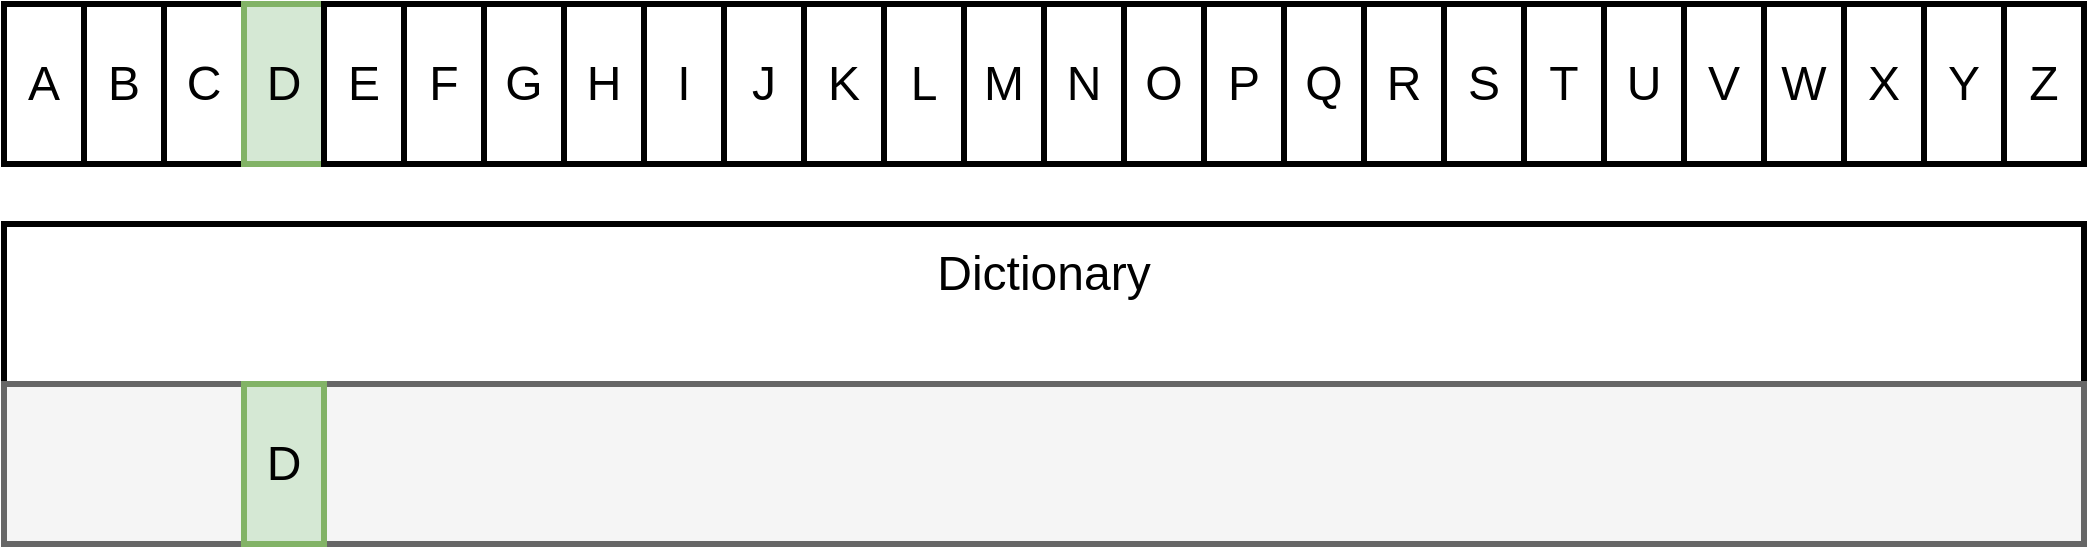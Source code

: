 <mxfile>
    <diagram id="objTApYHlBqCKos3M7rL" name="Page-1">
        <mxGraphModel dx="1024" dy="982" grid="1" gridSize="10" guides="1" tooltips="1" connect="1" arrows="1" fold="1" page="1" pageScale="1" pageWidth="1920" pageHeight="1200" math="0" shadow="0">
            <root>
                <mxCell id="0"/>
                <mxCell id="1" parent="0"/>
                <mxCell id="4" value="" style="rounded=0;whiteSpace=wrap;html=1;fillColor=#FFFFFF;strokeWidth=3;" parent="1" vertex="1">
                    <mxGeometry x="100" y="950" width="1040" height="160" as="geometry"/>
                </mxCell>
                <mxCell id="39" value="&lt;font style=&quot;font-size: 24px&quot;&gt;A&lt;/font&gt;" style="rounded=0;whiteSpace=wrap;html=1;fillColor=#FFFFFF;strokeWidth=3;" parent="1" vertex="1">
                    <mxGeometry x="100" y="840" width="40" height="80" as="geometry"/>
                </mxCell>
                <mxCell id="40" value="&lt;font style=&quot;font-size: 24px&quot;&gt;B&lt;/font&gt;" style="rounded=0;whiteSpace=wrap;html=1;fillColor=#FFFFFF;strokeWidth=3;" parent="1" vertex="1">
                    <mxGeometry x="140" y="840" width="40" height="80" as="geometry"/>
                </mxCell>
                <mxCell id="41" value="&lt;font style=&quot;font-size: 24px&quot;&gt;C&lt;/font&gt;" style="rounded=0;whiteSpace=wrap;html=1;strokeWidth=3;" parent="1" vertex="1">
                    <mxGeometry x="180" y="840" width="40" height="80" as="geometry"/>
                </mxCell>
                <mxCell id="42" value="&lt;font style=&quot;font-size: 24px&quot;&gt;D&lt;/font&gt;" style="rounded=0;whiteSpace=wrap;html=1;fillColor=#d5e8d4;strokeWidth=3;strokeColor=#82b366;" parent="1" vertex="1">
                    <mxGeometry x="220" y="840" width="40" height="80" as="geometry"/>
                </mxCell>
                <mxCell id="43" value="&lt;font style=&quot;font-size: 24px&quot;&gt;E&lt;/font&gt;" style="rounded=0;whiteSpace=wrap;html=1;fillColor=#FFFFFF;strokeWidth=3;" parent="1" vertex="1">
                    <mxGeometry x="260" y="840" width="40" height="80" as="geometry"/>
                </mxCell>
                <mxCell id="44" value="&lt;font style=&quot;font-size: 24px&quot;&gt;F&lt;/font&gt;" style="rounded=0;whiteSpace=wrap;html=1;strokeWidth=3;" parent="1" vertex="1">
                    <mxGeometry x="300" y="840" width="40" height="80" as="geometry"/>
                </mxCell>
                <mxCell id="45" value="&lt;font style=&quot;font-size: 24px&quot;&gt;G&lt;/font&gt;" style="rounded=0;whiteSpace=wrap;html=1;fillColor=#FFFFFF;strokeWidth=3;" parent="1" vertex="1">
                    <mxGeometry x="340" y="840" width="40" height="80" as="geometry"/>
                </mxCell>
                <mxCell id="46" value="&lt;font style=&quot;font-size: 24px&quot;&gt;H&lt;/font&gt;" style="rounded=0;whiteSpace=wrap;html=1;fillColor=#FFFFFF;strokeWidth=3;" parent="1" vertex="1">
                    <mxGeometry x="380" y="840" width="40" height="80" as="geometry"/>
                </mxCell>
                <mxCell id="47" value="&lt;font style=&quot;font-size: 24px&quot;&gt;I&lt;/font&gt;" style="rounded=0;whiteSpace=wrap;html=1;fillColor=#FFFFFF;strokeWidth=3;" parent="1" vertex="1">
                    <mxGeometry x="420" y="840" width="40" height="80" as="geometry"/>
                </mxCell>
                <mxCell id="48" value="&lt;font style=&quot;font-size: 24px&quot;&gt;J&lt;/font&gt;" style="rounded=0;whiteSpace=wrap;html=1;fillColor=#FFFFFF;strokeWidth=3;" parent="1" vertex="1">
                    <mxGeometry x="460" y="840" width="40" height="80" as="geometry"/>
                </mxCell>
                <mxCell id="49" value="&lt;font style=&quot;font-size: 24px&quot;&gt;K&lt;/font&gt;" style="rounded=0;whiteSpace=wrap;html=1;fillColor=#FFFFFF;strokeWidth=3;" parent="1" vertex="1">
                    <mxGeometry x="500" y="840" width="40" height="80" as="geometry"/>
                </mxCell>
                <mxCell id="50" value="&lt;font style=&quot;font-size: 24px&quot;&gt;L&lt;/font&gt;" style="rounded=0;whiteSpace=wrap;html=1;fillColor=#FFFFFF;strokeWidth=3;" parent="1" vertex="1">
                    <mxGeometry x="540" y="840" width="40" height="80" as="geometry"/>
                </mxCell>
                <mxCell id="51" value="&lt;font style=&quot;font-size: 24px&quot;&gt;M&lt;/font&gt;" style="rounded=0;whiteSpace=wrap;html=1;strokeWidth=3;" parent="1" vertex="1">
                    <mxGeometry x="580" y="840" width="40" height="80" as="geometry"/>
                </mxCell>
                <mxCell id="52" value="&lt;font style=&quot;font-size: 24px&quot;&gt;N&lt;/font&gt;" style="rounded=0;whiteSpace=wrap;html=1;fillColor=#FFFFFF;strokeWidth=3;" parent="1" vertex="1">
                    <mxGeometry x="620" y="840" width="40" height="80" as="geometry"/>
                </mxCell>
                <mxCell id="53" value="&lt;font style=&quot;font-size: 24px&quot;&gt;O&lt;/font&gt;" style="rounded=0;whiteSpace=wrap;html=1;fillColor=#FFFFFF;strokeWidth=3;" parent="1" vertex="1">
                    <mxGeometry x="660" y="840" width="40" height="80" as="geometry"/>
                </mxCell>
                <mxCell id="54" value="&lt;font style=&quot;font-size: 24px&quot;&gt;P&lt;/font&gt;" style="rounded=0;whiteSpace=wrap;html=1;fillColor=#FFFFFF;strokeWidth=3;" parent="1" vertex="1">
                    <mxGeometry x="700" y="840" width="40" height="80" as="geometry"/>
                </mxCell>
                <mxCell id="55" value="&lt;font style=&quot;font-size: 24px&quot;&gt;Q&lt;/font&gt;" style="rounded=0;whiteSpace=wrap;html=1;fillColor=#FFFFFF;strokeWidth=3;" parent="1" vertex="1">
                    <mxGeometry x="740" y="840" width="40" height="80" as="geometry"/>
                </mxCell>
                <mxCell id="56" value="&lt;font style=&quot;font-size: 24px&quot;&gt;R&lt;/font&gt;" style="rounded=0;whiteSpace=wrap;html=1;fillColor=#FFFFFF;strokeWidth=3;" parent="1" vertex="1">
                    <mxGeometry x="780" y="840" width="40" height="80" as="geometry"/>
                </mxCell>
                <mxCell id="57" value="&lt;font style=&quot;font-size: 24px&quot;&gt;S&lt;/font&gt;" style="rounded=0;whiteSpace=wrap;html=1;fillColor=#FFFFFF;strokeWidth=3;" parent="1" vertex="1">
                    <mxGeometry x="820" y="840" width="40" height="80" as="geometry"/>
                </mxCell>
                <mxCell id="58" value="&lt;font style=&quot;font-size: 24px&quot;&gt;T&lt;/font&gt;" style="rounded=0;whiteSpace=wrap;html=1;fillColor=#FFFFFF;strokeWidth=3;" parent="1" vertex="1">
                    <mxGeometry x="860" y="840" width="40" height="80" as="geometry"/>
                </mxCell>
                <mxCell id="59" value="&lt;font style=&quot;font-size: 24px&quot;&gt;U&lt;/font&gt;" style="rounded=0;whiteSpace=wrap;html=1;fillColor=#FFFFFF;strokeWidth=3;" parent="1" vertex="1">
                    <mxGeometry x="900" y="840" width="40" height="80" as="geometry"/>
                </mxCell>
                <mxCell id="60" value="&lt;font style=&quot;font-size: 24px&quot;&gt;V&lt;/font&gt;" style="rounded=0;whiteSpace=wrap;html=1;fillColor=#FFFFFF;strokeWidth=3;" parent="1" vertex="1">
                    <mxGeometry x="940" y="840" width="40" height="80" as="geometry"/>
                </mxCell>
                <mxCell id="61" value="&lt;font style=&quot;font-size: 24px&quot;&gt;W&lt;/font&gt;" style="rounded=0;whiteSpace=wrap;html=1;fillColor=#FFFFFF;strokeWidth=3;" parent="1" vertex="1">
                    <mxGeometry x="980" y="840" width="40" height="80" as="geometry"/>
                </mxCell>
                <mxCell id="62" value="&lt;font style=&quot;font-size: 24px&quot;&gt;X&lt;/font&gt;" style="rounded=0;whiteSpace=wrap;html=1;fillColor=#FFFFFF;strokeWidth=3;" parent="1" vertex="1">
                    <mxGeometry x="1020" y="840" width="40" height="80" as="geometry"/>
                </mxCell>
                <mxCell id="63" value="&lt;font style=&quot;font-size: 24px&quot;&gt;Y&lt;/font&gt;" style="rounded=0;whiteSpace=wrap;html=1;fillColor=#FFFFFF;strokeWidth=3;" parent="1" vertex="1">
                    <mxGeometry x="1060" y="840" width="40" height="80" as="geometry"/>
                </mxCell>
                <mxCell id="64" value="&lt;font style=&quot;font-size: 24px&quot;&gt;Z&lt;/font&gt;" style="rounded=0;whiteSpace=wrap;html=1;fillColor=#FFFFFF;strokeWidth=3;" parent="1" vertex="1">
                    <mxGeometry x="1100" y="840" width="40" height="80" as="geometry"/>
                </mxCell>
                <mxCell id="66" value="&lt;font style=&quot;font-size: 24px&quot;&gt;Dictionary&lt;/font&gt;" style="text;html=1;strokeColor=none;fillColor=none;align=center;verticalAlign=middle;whiteSpace=wrap;rounded=0;" parent="1" vertex="1">
                    <mxGeometry x="565" y="960" width="110" height="30" as="geometry"/>
                </mxCell>
                <mxCell id="69" value="" style="rounded=0;whiteSpace=wrap;html=1;fillColor=#f5f5f5;strokeWidth=3;strokeColor=#666666;fontColor=#333333;" parent="1" vertex="1">
                    <mxGeometry x="260" y="1030" width="880" height="80" as="geometry"/>
                </mxCell>
                <mxCell id="71" value="" style="rounded=0;whiteSpace=wrap;html=1;fillColor=#f5f5f5;strokeWidth=3;strokeColor=#666666;fontColor=#333333;" parent="1" vertex="1">
                    <mxGeometry x="100" y="1030" width="120" height="80" as="geometry"/>
                </mxCell>
                <mxCell id="72" value="&lt;font style=&quot;font-size: 24px&quot;&gt;D&lt;/font&gt;" style="rounded=0;whiteSpace=wrap;html=1;fillColor=#d5e8d4;strokeWidth=3;strokeColor=#82b366;" vertex="1" parent="1">
                    <mxGeometry x="220" y="1030" width="40" height="80" as="geometry"/>
                </mxCell>
            </root>
        </mxGraphModel>
    </diagram>
</mxfile>